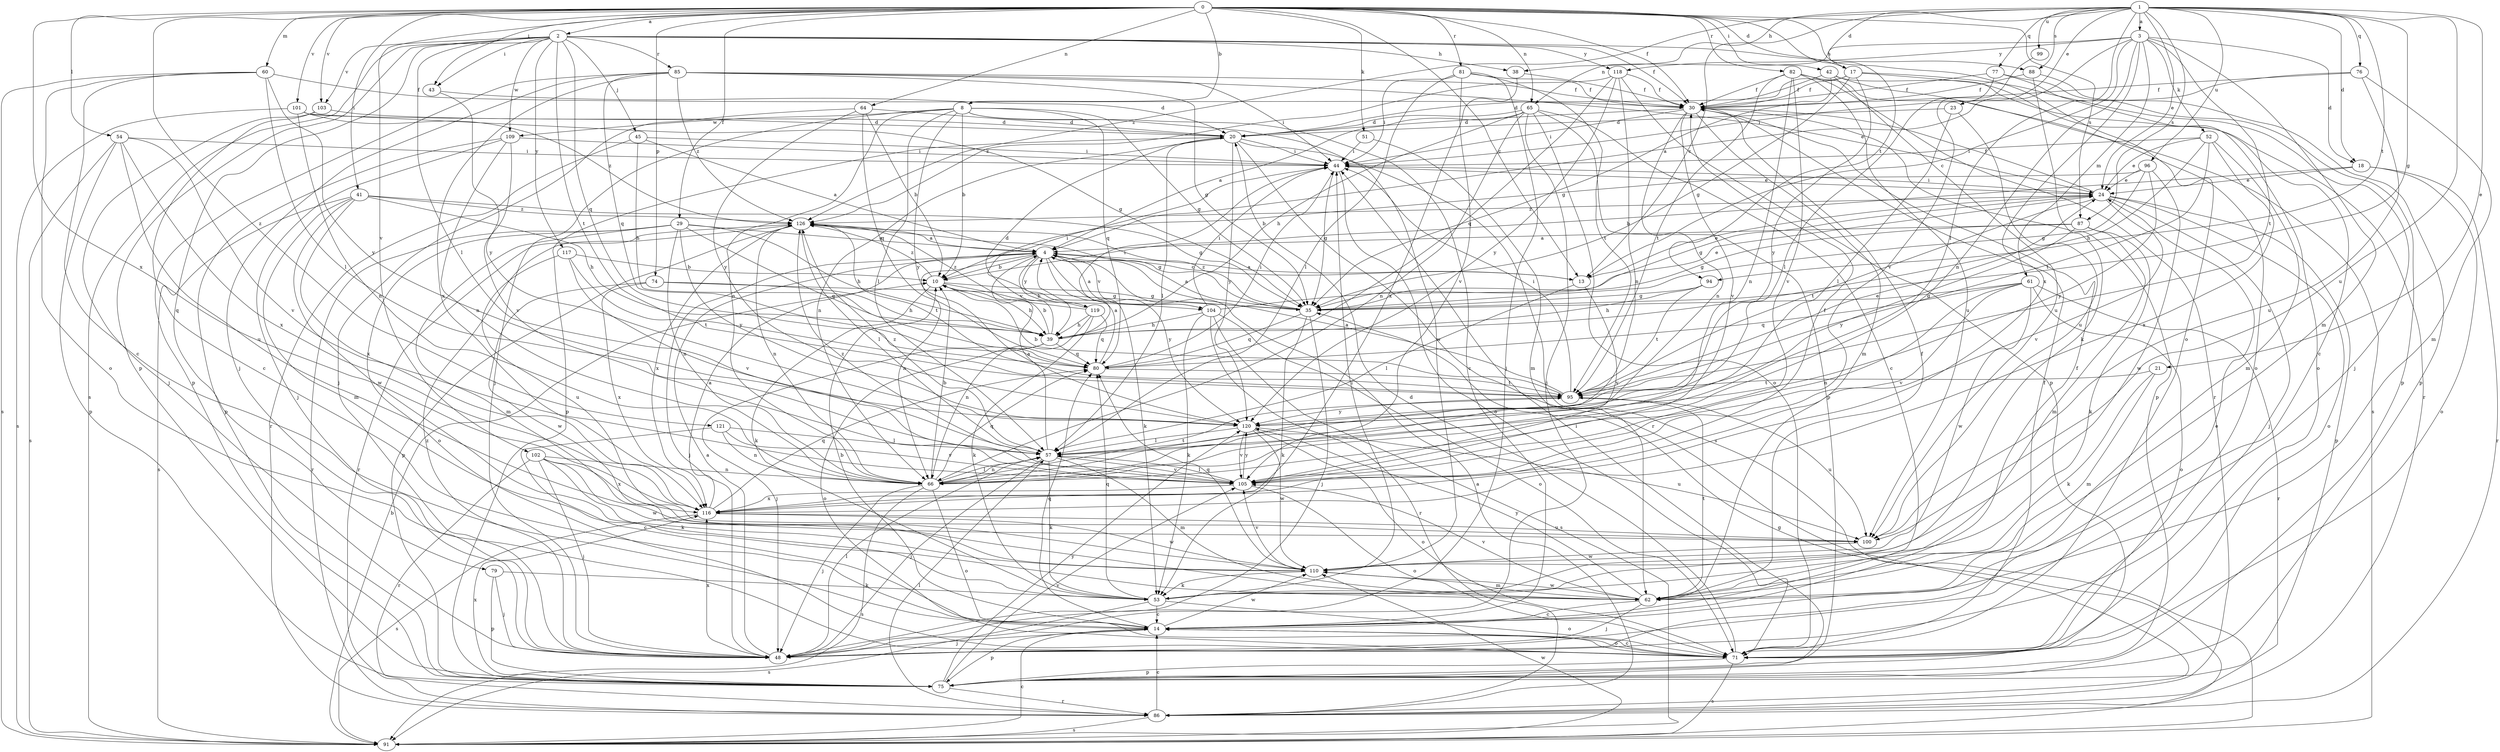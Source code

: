 strict digraph  {
0;
1;
2;
3;
4;
8;
10;
13;
14;
17;
18;
20;
21;
23;
24;
29;
30;
35;
38;
39;
41;
42;
43;
44;
45;
48;
51;
52;
53;
54;
57;
60;
61;
62;
64;
65;
66;
71;
74;
75;
76;
77;
79;
80;
81;
82;
85;
86;
87;
88;
91;
94;
95;
96;
99;
100;
101;
102;
103;
104;
105;
109;
110;
116;
117;
118;
119;
120;
121;
126;
0 -> 2  [label=a];
0 -> 8  [label=b];
0 -> 13  [label=c];
0 -> 17  [label=d];
0 -> 29  [label=f];
0 -> 30  [label=f];
0 -> 41  [label=i];
0 -> 42  [label=i];
0 -> 43  [label=i];
0 -> 51  [label=k];
0 -> 54  [label=l];
0 -> 60  [label=m];
0 -> 64  [label=n];
0 -> 65  [label=n];
0 -> 71  [label=o];
0 -> 74  [label=p];
0 -> 81  [label=r];
0 -> 82  [label=r];
0 -> 87  [label=s];
0 -> 94  [label=t];
0 -> 101  [label=v];
0 -> 102  [label=v];
0 -> 103  [label=v];
0 -> 116  [label=x];
0 -> 121  [label=z];
1 -> 3  [label=a];
1 -> 13  [label=c];
1 -> 17  [label=d];
1 -> 18  [label=d];
1 -> 21  [label=e];
1 -> 23  [label=e];
1 -> 24  [label=e];
1 -> 35  [label=g];
1 -> 38  [label=h];
1 -> 57  [label=l];
1 -> 76  [label=q];
1 -> 77  [label=q];
1 -> 87  [label=s];
1 -> 88  [label=s];
1 -> 94  [label=t];
1 -> 96  [label=u];
1 -> 99  [label=u];
1 -> 100  [label=u];
1 -> 126  [label=z];
2 -> 30  [label=f];
2 -> 38  [label=h];
2 -> 43  [label=i];
2 -> 45  [label=j];
2 -> 57  [label=l];
2 -> 75  [label=p];
2 -> 79  [label=q];
2 -> 80  [label=q];
2 -> 85  [label=r];
2 -> 88  [label=s];
2 -> 91  [label=s];
2 -> 95  [label=t];
2 -> 103  [label=v];
2 -> 109  [label=w];
2 -> 117  [label=y];
2 -> 118  [label=y];
3 -> 4  [label=a];
3 -> 13  [label=c];
3 -> 18  [label=d];
3 -> 52  [label=k];
3 -> 61  [label=m];
3 -> 62  [label=m];
3 -> 65  [label=n];
3 -> 66  [label=n];
3 -> 95  [label=t];
3 -> 116  [label=x];
3 -> 118  [label=y];
4 -> 10  [label=b];
4 -> 13  [label=c];
4 -> 39  [label=h];
4 -> 48  [label=j];
4 -> 53  [label=k];
4 -> 66  [label=n];
4 -> 104  [label=v];
4 -> 119  [label=y];
4 -> 120  [label=y];
8 -> 10  [label=b];
8 -> 14  [label=c];
8 -> 35  [label=g];
8 -> 48  [label=j];
8 -> 57  [label=l];
8 -> 66  [label=n];
8 -> 80  [label=q];
8 -> 109  [label=w];
8 -> 110  [label=w];
8 -> 120  [label=y];
10 -> 35  [label=g];
10 -> 39  [label=h];
10 -> 53  [label=k];
10 -> 104  [label=v];
10 -> 126  [label=z];
13 -> 4  [label=a];
13 -> 24  [label=e];
13 -> 57  [label=l];
13 -> 105  [label=v];
14 -> 10  [label=b];
14 -> 30  [label=f];
14 -> 48  [label=j];
14 -> 71  [label=o];
14 -> 75  [label=p];
14 -> 80  [label=q];
14 -> 110  [label=w];
17 -> 14  [label=c];
17 -> 20  [label=d];
17 -> 30  [label=f];
17 -> 35  [label=g];
17 -> 48  [label=j];
17 -> 120  [label=y];
18 -> 10  [label=b];
18 -> 24  [label=e];
18 -> 71  [label=o];
18 -> 86  [label=r];
20 -> 44  [label=i];
20 -> 57  [label=l];
20 -> 66  [label=n];
20 -> 75  [label=p];
20 -> 86  [label=r];
20 -> 91  [label=s];
20 -> 120  [label=y];
21 -> 53  [label=k];
21 -> 62  [label=m];
21 -> 95  [label=t];
23 -> 20  [label=d];
23 -> 57  [label=l];
23 -> 100  [label=u];
24 -> 30  [label=f];
24 -> 35  [label=g];
24 -> 44  [label=i];
24 -> 48  [label=j];
24 -> 71  [label=o];
24 -> 75  [label=p];
24 -> 95  [label=t];
24 -> 105  [label=v];
24 -> 126  [label=z];
29 -> 4  [label=a];
29 -> 39  [label=h];
29 -> 62  [label=m];
29 -> 66  [label=n];
29 -> 71  [label=o];
29 -> 80  [label=q];
29 -> 86  [label=r];
29 -> 120  [label=y];
30 -> 20  [label=d];
30 -> 44  [label=i];
30 -> 62  [label=m];
30 -> 66  [label=n];
30 -> 75  [label=p];
30 -> 105  [label=v];
35 -> 4  [label=a];
35 -> 48  [label=j];
35 -> 53  [label=k];
35 -> 80  [label=q];
35 -> 126  [label=z];
38 -> 30  [label=f];
38 -> 116  [label=x];
39 -> 10  [label=b];
39 -> 20  [label=d];
39 -> 44  [label=i];
39 -> 48  [label=j];
39 -> 71  [label=o];
39 -> 80  [label=q];
41 -> 35  [label=g];
41 -> 39  [label=h];
41 -> 62  [label=m];
41 -> 91  [label=s];
41 -> 110  [label=w];
41 -> 116  [label=x];
41 -> 126  [label=z];
42 -> 30  [label=f];
42 -> 35  [label=g];
42 -> 71  [label=o];
42 -> 86  [label=r];
42 -> 100  [label=u];
43 -> 20  [label=d];
43 -> 120  [label=y];
44 -> 24  [label=e];
44 -> 35  [label=g];
44 -> 71  [label=o];
45 -> 4  [label=a];
45 -> 39  [label=h];
45 -> 44  [label=i];
45 -> 86  [label=r];
48 -> 4  [label=a];
48 -> 24  [label=e];
48 -> 57  [label=l];
48 -> 116  [label=x];
48 -> 126  [label=z];
51 -> 44  [label=i];
51 -> 62  [label=m];
52 -> 24  [label=e];
52 -> 39  [label=h];
52 -> 44  [label=i];
52 -> 62  [label=m];
52 -> 95  [label=t];
52 -> 116  [label=x];
53 -> 14  [label=c];
53 -> 44  [label=i];
53 -> 71  [label=o];
53 -> 80  [label=q];
53 -> 91  [label=s];
54 -> 44  [label=i];
54 -> 75  [label=p];
54 -> 91  [label=s];
54 -> 100  [label=u];
54 -> 105  [label=v];
54 -> 116  [label=x];
57 -> 4  [label=a];
57 -> 48  [label=j];
57 -> 53  [label=k];
57 -> 62  [label=m];
57 -> 66  [label=n];
57 -> 105  [label=v];
57 -> 126  [label=z];
60 -> 14  [label=c];
60 -> 30  [label=f];
60 -> 57  [label=l];
60 -> 71  [label=o];
60 -> 91  [label=s];
60 -> 120  [label=y];
61 -> 35  [label=g];
61 -> 66  [label=n];
61 -> 71  [label=o];
61 -> 80  [label=q];
61 -> 86  [label=r];
61 -> 105  [label=v];
61 -> 110  [label=w];
62 -> 14  [label=c];
62 -> 30  [label=f];
62 -> 48  [label=j];
62 -> 95  [label=t];
62 -> 105  [label=v];
62 -> 110  [label=w];
62 -> 120  [label=y];
64 -> 10  [label=b];
64 -> 20  [label=d];
64 -> 48  [label=j];
64 -> 80  [label=q];
64 -> 120  [label=y];
65 -> 4  [label=a];
65 -> 14  [label=c];
65 -> 20  [label=d];
65 -> 39  [label=h];
65 -> 48  [label=j];
65 -> 66  [label=n];
65 -> 71  [label=o];
65 -> 75  [label=p];
66 -> 10  [label=b];
66 -> 48  [label=j];
66 -> 57  [label=l];
66 -> 71  [label=o];
66 -> 80  [label=q];
66 -> 91  [label=s];
66 -> 95  [label=t];
71 -> 14  [label=c];
71 -> 20  [label=d];
71 -> 30  [label=f];
71 -> 75  [label=p];
71 -> 91  [label=s];
74 -> 35  [label=g];
74 -> 39  [label=h];
74 -> 110  [label=w];
74 -> 116  [label=x];
75 -> 44  [label=i];
75 -> 86  [label=r];
75 -> 105  [label=v];
75 -> 116  [label=x];
75 -> 120  [label=y];
76 -> 30  [label=f];
76 -> 44  [label=i];
76 -> 62  [label=m];
76 -> 100  [label=u];
77 -> 30  [label=f];
77 -> 57  [label=l];
77 -> 71  [label=o];
77 -> 75  [label=p];
79 -> 48  [label=j];
79 -> 53  [label=k];
79 -> 75  [label=p];
80 -> 4  [label=a];
80 -> 44  [label=i];
80 -> 95  [label=t];
81 -> 30  [label=f];
81 -> 44  [label=i];
81 -> 48  [label=j];
81 -> 57  [label=l];
81 -> 95  [label=t];
81 -> 105  [label=v];
82 -> 30  [label=f];
82 -> 66  [label=n];
82 -> 86  [label=r];
82 -> 91  [label=s];
82 -> 95  [label=t];
82 -> 100  [label=u];
82 -> 105  [label=v];
85 -> 24  [label=e];
85 -> 30  [label=f];
85 -> 35  [label=g];
85 -> 44  [label=i];
85 -> 48  [label=j];
85 -> 75  [label=p];
85 -> 80  [label=q];
85 -> 116  [label=x];
85 -> 126  [label=z];
86 -> 4  [label=a];
86 -> 14  [label=c];
86 -> 57  [label=l];
86 -> 91  [label=s];
87 -> 4  [label=a];
87 -> 35  [label=g];
87 -> 53  [label=k];
87 -> 62  [label=m];
87 -> 120  [label=y];
88 -> 30  [label=f];
88 -> 53  [label=k];
88 -> 75  [label=p];
91 -> 10  [label=b];
91 -> 14  [label=c];
91 -> 35  [label=g];
91 -> 110  [label=w];
94 -> 35  [label=g];
94 -> 39  [label=h];
94 -> 95  [label=t];
95 -> 4  [label=a];
95 -> 10  [label=b];
95 -> 24  [label=e];
95 -> 44  [label=i];
95 -> 100  [label=u];
95 -> 120  [label=y];
96 -> 10  [label=b];
96 -> 24  [label=e];
96 -> 35  [label=g];
96 -> 110  [label=w];
96 -> 120  [label=y];
99 -> 105  [label=v];
100 -> 110  [label=w];
101 -> 20  [label=d];
101 -> 35  [label=g];
101 -> 66  [label=n];
101 -> 91  [label=s];
101 -> 126  [label=z];
102 -> 48  [label=j];
102 -> 53  [label=k];
102 -> 66  [label=n];
102 -> 86  [label=r];
102 -> 110  [label=w];
102 -> 116  [label=x];
103 -> 14  [label=c];
103 -> 20  [label=d];
103 -> 48  [label=j];
104 -> 4  [label=a];
104 -> 24  [label=e];
104 -> 39  [label=h];
104 -> 44  [label=i];
104 -> 53  [label=k];
104 -> 71  [label=o];
104 -> 86  [label=r];
104 -> 91  [label=s];
105 -> 57  [label=l];
105 -> 71  [label=o];
105 -> 116  [label=x];
105 -> 120  [label=y];
105 -> 126  [label=z];
109 -> 44  [label=i];
109 -> 48  [label=j];
109 -> 66  [label=n];
109 -> 75  [label=p];
109 -> 105  [label=v];
110 -> 53  [label=k];
110 -> 62  [label=m];
110 -> 80  [label=q];
110 -> 105  [label=v];
116 -> 4  [label=a];
116 -> 30  [label=f];
116 -> 80  [label=q];
116 -> 91  [label=s];
116 -> 100  [label=u];
116 -> 110  [label=w];
117 -> 10  [label=b];
117 -> 95  [label=t];
117 -> 100  [label=u];
117 -> 105  [label=v];
118 -> 30  [label=f];
118 -> 66  [label=n];
118 -> 75  [label=p];
118 -> 80  [label=q];
118 -> 120  [label=y];
118 -> 126  [label=z];
119 -> 39  [label=h];
119 -> 44  [label=i];
119 -> 53  [label=k];
119 -> 66  [label=n];
119 -> 80  [label=q];
119 -> 126  [label=z];
120 -> 57  [label=l];
120 -> 71  [label=o];
120 -> 100  [label=u];
120 -> 105  [label=v];
120 -> 110  [label=w];
121 -> 14  [label=c];
121 -> 57  [label=l];
121 -> 66  [label=n];
121 -> 105  [label=v];
126 -> 4  [label=a];
126 -> 35  [label=g];
126 -> 57  [label=l];
126 -> 66  [label=n];
126 -> 75  [label=p];
126 -> 86  [label=r];
126 -> 95  [label=t];
126 -> 116  [label=x];
}
